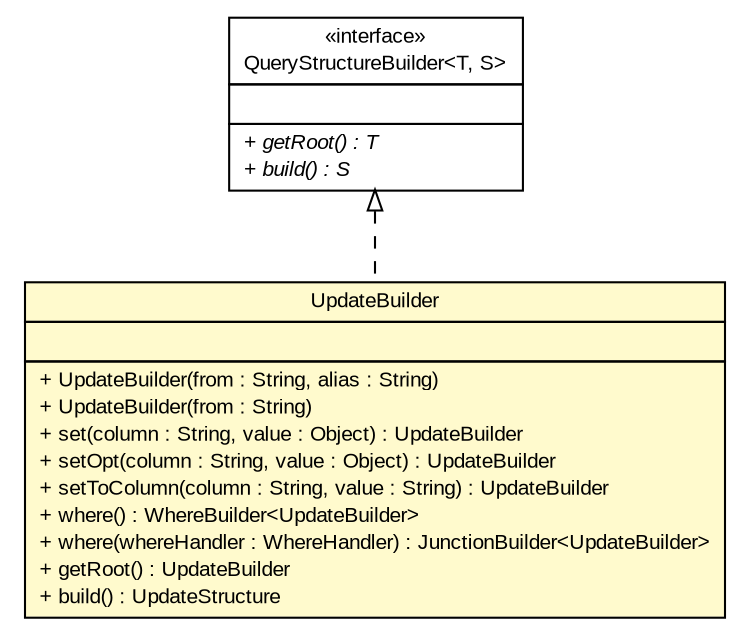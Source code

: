 #!/usr/local/bin/dot
#
# Class diagram 
# Generated by UMLGraph version R5_6 (http://www.umlgraph.org/)
#

digraph G {
	edge [fontname="arial",fontsize=10,labelfontname="arial",labelfontsize=10];
	node [fontname="arial",fontsize=10,shape=plaintext];
	nodesep=0.25;
	ranksep=0.5;
	// br.gov.to.sefaz.persistence.query.builder.QueryStructureBuilder<T, S>
	c17477 [label=<<table title="br.gov.to.sefaz.persistence.query.builder.QueryStructureBuilder" border="0" cellborder="1" cellspacing="0" cellpadding="2" port="p" href="../../QueryStructureBuilder.html">
		<tr><td><table border="0" cellspacing="0" cellpadding="1">
<tr><td align="center" balign="center"> &#171;interface&#187; </td></tr>
<tr><td align="center" balign="center"> QueryStructureBuilder&lt;T, S&gt; </td></tr>
		</table></td></tr>
		<tr><td><table border="0" cellspacing="0" cellpadding="1">
<tr><td align="left" balign="left">  </td></tr>
		</table></td></tr>
		<tr><td><table border="0" cellspacing="0" cellpadding="1">
<tr><td align="left" balign="left"><font face="arial italic" point-size="10.0"> + getRoot() : T </font></td></tr>
<tr><td align="left" balign="left"><font face="arial italic" point-size="10.0"> + build() : S </font></td></tr>
		</table></td></tr>
		</table>>, URL="../../QueryStructureBuilder.html", fontname="arial", fontcolor="black", fontsize=10.0];
	// br.gov.to.sefaz.persistence.query.builder.sql.update.UpdateBuilder
	c17495 [label=<<table title="br.gov.to.sefaz.persistence.query.builder.sql.update.UpdateBuilder" border="0" cellborder="1" cellspacing="0" cellpadding="2" port="p" bgcolor="lemonChiffon" href="./UpdateBuilder.html">
		<tr><td><table border="0" cellspacing="0" cellpadding="1">
<tr><td align="center" balign="center"> UpdateBuilder </td></tr>
		</table></td></tr>
		<tr><td><table border="0" cellspacing="0" cellpadding="1">
<tr><td align="left" balign="left">  </td></tr>
		</table></td></tr>
		<tr><td><table border="0" cellspacing="0" cellpadding="1">
<tr><td align="left" balign="left"> + UpdateBuilder(from : String, alias : String) </td></tr>
<tr><td align="left" balign="left"> + UpdateBuilder(from : String) </td></tr>
<tr><td align="left" balign="left"> + set(column : String, value : Object) : UpdateBuilder </td></tr>
<tr><td align="left" balign="left"> + setOpt(column : String, value : Object) : UpdateBuilder </td></tr>
<tr><td align="left" balign="left"> + setToColumn(column : String, value : String) : UpdateBuilder </td></tr>
<tr><td align="left" balign="left"> + where() : WhereBuilder&lt;UpdateBuilder&gt; </td></tr>
<tr><td align="left" balign="left"> + where(whereHandler : WhereHandler) : JunctionBuilder&lt;UpdateBuilder&gt; </td></tr>
<tr><td align="left" balign="left"> + getRoot() : UpdateBuilder </td></tr>
<tr><td align="left" balign="left"> + build() : UpdateStructure </td></tr>
		</table></td></tr>
		</table>>, URL="./UpdateBuilder.html", fontname="arial", fontcolor="black", fontsize=10.0];
	//br.gov.to.sefaz.persistence.query.builder.sql.update.UpdateBuilder implements br.gov.to.sefaz.persistence.query.builder.QueryStructureBuilder<T, S>
	c17477:p -> c17495:p [dir=back,arrowtail=empty,style=dashed];
}

